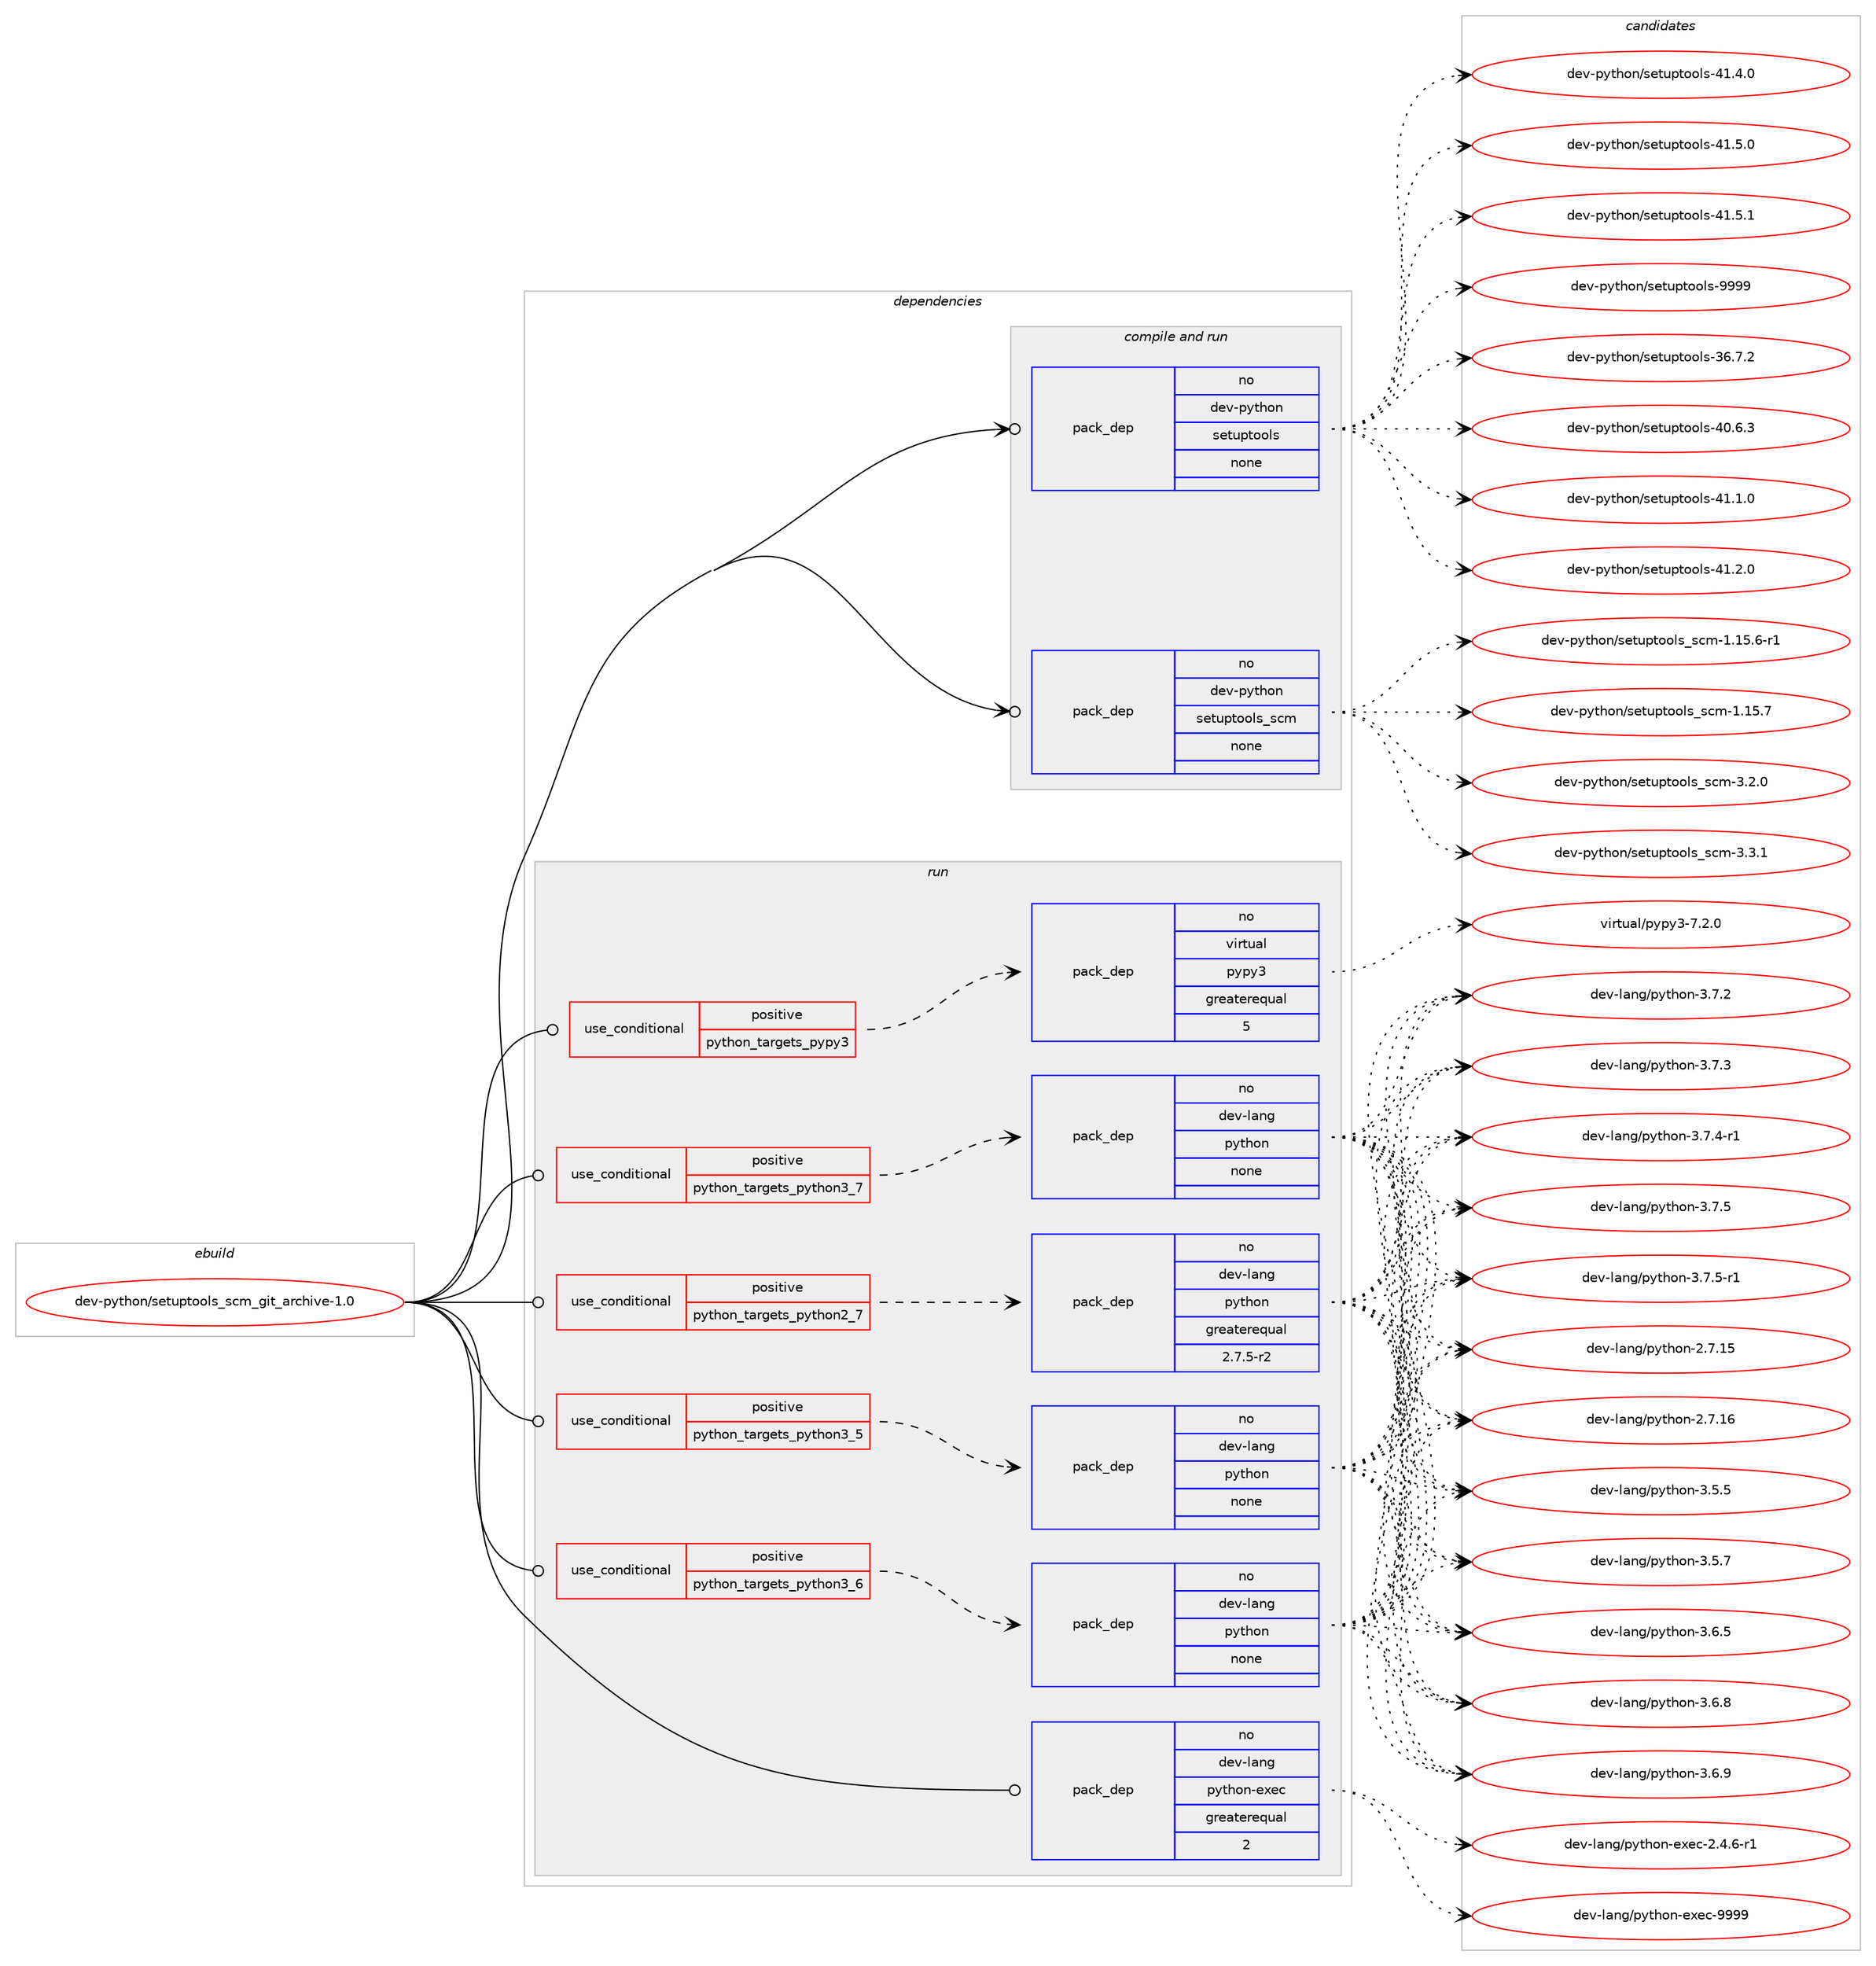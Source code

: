 digraph prolog {

# *************
# Graph options
# *************

newrank=true;
concentrate=true;
compound=true;
graph [rankdir=LR,fontname=Helvetica,fontsize=10,ranksep=1.5];#, ranksep=2.5, nodesep=0.2];
edge  [arrowhead=vee];
node  [fontname=Helvetica,fontsize=10];

# **********
# The ebuild
# **********

subgraph cluster_leftcol {
color=gray;
rank=same;
label=<<i>ebuild</i>>;
id [label="dev-python/setuptools_scm_git_archive-1.0", color=red, width=4, href="../dev-python/setuptools_scm_git_archive-1.0.svg"];
}

# ****************
# The dependencies
# ****************

subgraph cluster_midcol {
color=gray;
label=<<i>dependencies</i>>;
subgraph cluster_compile {
fillcolor="#eeeeee";
style=filled;
label=<<i>compile</i>>;
}
subgraph cluster_compileandrun {
fillcolor="#eeeeee";
style=filled;
label=<<i>compile and run</i>>;
subgraph pack475918 {
dependency637102 [label=<<TABLE BORDER="0" CELLBORDER="1" CELLSPACING="0" CELLPADDING="4" WIDTH="220"><TR><TD ROWSPAN="6" CELLPADDING="30">pack_dep</TD></TR><TR><TD WIDTH="110">no</TD></TR><TR><TD>dev-python</TD></TR><TR><TD>setuptools</TD></TR><TR><TD>none</TD></TR><TR><TD></TD></TR></TABLE>>, shape=none, color=blue];
}
id:e -> dependency637102:w [weight=20,style="solid",arrowhead="odotvee"];
subgraph pack475919 {
dependency637103 [label=<<TABLE BORDER="0" CELLBORDER="1" CELLSPACING="0" CELLPADDING="4" WIDTH="220"><TR><TD ROWSPAN="6" CELLPADDING="30">pack_dep</TD></TR><TR><TD WIDTH="110">no</TD></TR><TR><TD>dev-python</TD></TR><TR><TD>setuptools_scm</TD></TR><TR><TD>none</TD></TR><TR><TD></TD></TR></TABLE>>, shape=none, color=blue];
}
id:e -> dependency637103:w [weight=20,style="solid",arrowhead="odotvee"];
}
subgraph cluster_run {
fillcolor="#eeeeee";
style=filled;
label=<<i>run</i>>;
subgraph cond149303 {
dependency637104 [label=<<TABLE BORDER="0" CELLBORDER="1" CELLSPACING="0" CELLPADDING="4"><TR><TD ROWSPAN="3" CELLPADDING="10">use_conditional</TD></TR><TR><TD>positive</TD></TR><TR><TD>python_targets_pypy3</TD></TR></TABLE>>, shape=none, color=red];
subgraph pack475920 {
dependency637105 [label=<<TABLE BORDER="0" CELLBORDER="1" CELLSPACING="0" CELLPADDING="4" WIDTH="220"><TR><TD ROWSPAN="6" CELLPADDING="30">pack_dep</TD></TR><TR><TD WIDTH="110">no</TD></TR><TR><TD>virtual</TD></TR><TR><TD>pypy3</TD></TR><TR><TD>greaterequal</TD></TR><TR><TD>5</TD></TR></TABLE>>, shape=none, color=blue];
}
dependency637104:e -> dependency637105:w [weight=20,style="dashed",arrowhead="vee"];
}
id:e -> dependency637104:w [weight=20,style="solid",arrowhead="odot"];
subgraph cond149304 {
dependency637106 [label=<<TABLE BORDER="0" CELLBORDER="1" CELLSPACING="0" CELLPADDING="4"><TR><TD ROWSPAN="3" CELLPADDING="10">use_conditional</TD></TR><TR><TD>positive</TD></TR><TR><TD>python_targets_python2_7</TD></TR></TABLE>>, shape=none, color=red];
subgraph pack475921 {
dependency637107 [label=<<TABLE BORDER="0" CELLBORDER="1" CELLSPACING="0" CELLPADDING="4" WIDTH="220"><TR><TD ROWSPAN="6" CELLPADDING="30">pack_dep</TD></TR><TR><TD WIDTH="110">no</TD></TR><TR><TD>dev-lang</TD></TR><TR><TD>python</TD></TR><TR><TD>greaterequal</TD></TR><TR><TD>2.7.5-r2</TD></TR></TABLE>>, shape=none, color=blue];
}
dependency637106:e -> dependency637107:w [weight=20,style="dashed",arrowhead="vee"];
}
id:e -> dependency637106:w [weight=20,style="solid",arrowhead="odot"];
subgraph cond149305 {
dependency637108 [label=<<TABLE BORDER="0" CELLBORDER="1" CELLSPACING="0" CELLPADDING="4"><TR><TD ROWSPAN="3" CELLPADDING="10">use_conditional</TD></TR><TR><TD>positive</TD></TR><TR><TD>python_targets_python3_5</TD></TR></TABLE>>, shape=none, color=red];
subgraph pack475922 {
dependency637109 [label=<<TABLE BORDER="0" CELLBORDER="1" CELLSPACING="0" CELLPADDING="4" WIDTH="220"><TR><TD ROWSPAN="6" CELLPADDING="30">pack_dep</TD></TR><TR><TD WIDTH="110">no</TD></TR><TR><TD>dev-lang</TD></TR><TR><TD>python</TD></TR><TR><TD>none</TD></TR><TR><TD></TD></TR></TABLE>>, shape=none, color=blue];
}
dependency637108:e -> dependency637109:w [weight=20,style="dashed",arrowhead="vee"];
}
id:e -> dependency637108:w [weight=20,style="solid",arrowhead="odot"];
subgraph cond149306 {
dependency637110 [label=<<TABLE BORDER="0" CELLBORDER="1" CELLSPACING="0" CELLPADDING="4"><TR><TD ROWSPAN="3" CELLPADDING="10">use_conditional</TD></TR><TR><TD>positive</TD></TR><TR><TD>python_targets_python3_6</TD></TR></TABLE>>, shape=none, color=red];
subgraph pack475923 {
dependency637111 [label=<<TABLE BORDER="0" CELLBORDER="1" CELLSPACING="0" CELLPADDING="4" WIDTH="220"><TR><TD ROWSPAN="6" CELLPADDING="30">pack_dep</TD></TR><TR><TD WIDTH="110">no</TD></TR><TR><TD>dev-lang</TD></TR><TR><TD>python</TD></TR><TR><TD>none</TD></TR><TR><TD></TD></TR></TABLE>>, shape=none, color=blue];
}
dependency637110:e -> dependency637111:w [weight=20,style="dashed",arrowhead="vee"];
}
id:e -> dependency637110:w [weight=20,style="solid",arrowhead="odot"];
subgraph cond149307 {
dependency637112 [label=<<TABLE BORDER="0" CELLBORDER="1" CELLSPACING="0" CELLPADDING="4"><TR><TD ROWSPAN="3" CELLPADDING="10">use_conditional</TD></TR><TR><TD>positive</TD></TR><TR><TD>python_targets_python3_7</TD></TR></TABLE>>, shape=none, color=red];
subgraph pack475924 {
dependency637113 [label=<<TABLE BORDER="0" CELLBORDER="1" CELLSPACING="0" CELLPADDING="4" WIDTH="220"><TR><TD ROWSPAN="6" CELLPADDING="30">pack_dep</TD></TR><TR><TD WIDTH="110">no</TD></TR><TR><TD>dev-lang</TD></TR><TR><TD>python</TD></TR><TR><TD>none</TD></TR><TR><TD></TD></TR></TABLE>>, shape=none, color=blue];
}
dependency637112:e -> dependency637113:w [weight=20,style="dashed",arrowhead="vee"];
}
id:e -> dependency637112:w [weight=20,style="solid",arrowhead="odot"];
subgraph pack475925 {
dependency637114 [label=<<TABLE BORDER="0" CELLBORDER="1" CELLSPACING="0" CELLPADDING="4" WIDTH="220"><TR><TD ROWSPAN="6" CELLPADDING="30">pack_dep</TD></TR><TR><TD WIDTH="110">no</TD></TR><TR><TD>dev-lang</TD></TR><TR><TD>python-exec</TD></TR><TR><TD>greaterequal</TD></TR><TR><TD>2</TD></TR></TABLE>>, shape=none, color=blue];
}
id:e -> dependency637114:w [weight=20,style="solid",arrowhead="odot"];
}
}

# **************
# The candidates
# **************

subgraph cluster_choices {
rank=same;
color=gray;
label=<<i>candidates</i>>;

subgraph choice475918 {
color=black;
nodesep=1;
choice100101118451121211161041111104711510111611711211611111110811545515446554650 [label="dev-python/setuptools-36.7.2", color=red, width=4,href="../dev-python/setuptools-36.7.2.svg"];
choice100101118451121211161041111104711510111611711211611111110811545524846544651 [label="dev-python/setuptools-40.6.3", color=red, width=4,href="../dev-python/setuptools-40.6.3.svg"];
choice100101118451121211161041111104711510111611711211611111110811545524946494648 [label="dev-python/setuptools-41.1.0", color=red, width=4,href="../dev-python/setuptools-41.1.0.svg"];
choice100101118451121211161041111104711510111611711211611111110811545524946504648 [label="dev-python/setuptools-41.2.0", color=red, width=4,href="../dev-python/setuptools-41.2.0.svg"];
choice100101118451121211161041111104711510111611711211611111110811545524946524648 [label="dev-python/setuptools-41.4.0", color=red, width=4,href="../dev-python/setuptools-41.4.0.svg"];
choice100101118451121211161041111104711510111611711211611111110811545524946534648 [label="dev-python/setuptools-41.5.0", color=red, width=4,href="../dev-python/setuptools-41.5.0.svg"];
choice100101118451121211161041111104711510111611711211611111110811545524946534649 [label="dev-python/setuptools-41.5.1", color=red, width=4,href="../dev-python/setuptools-41.5.1.svg"];
choice10010111845112121116104111110471151011161171121161111111081154557575757 [label="dev-python/setuptools-9999", color=red, width=4,href="../dev-python/setuptools-9999.svg"];
dependency637102:e -> choice100101118451121211161041111104711510111611711211611111110811545515446554650:w [style=dotted,weight="100"];
dependency637102:e -> choice100101118451121211161041111104711510111611711211611111110811545524846544651:w [style=dotted,weight="100"];
dependency637102:e -> choice100101118451121211161041111104711510111611711211611111110811545524946494648:w [style=dotted,weight="100"];
dependency637102:e -> choice100101118451121211161041111104711510111611711211611111110811545524946504648:w [style=dotted,weight="100"];
dependency637102:e -> choice100101118451121211161041111104711510111611711211611111110811545524946524648:w [style=dotted,weight="100"];
dependency637102:e -> choice100101118451121211161041111104711510111611711211611111110811545524946534648:w [style=dotted,weight="100"];
dependency637102:e -> choice100101118451121211161041111104711510111611711211611111110811545524946534649:w [style=dotted,weight="100"];
dependency637102:e -> choice10010111845112121116104111110471151011161171121161111111081154557575757:w [style=dotted,weight="100"];
}
subgraph choice475919 {
color=black;
nodesep=1;
choice10010111845112121116104111110471151011161171121161111111081159511599109454946495346544511449 [label="dev-python/setuptools_scm-1.15.6-r1", color=red, width=4,href="../dev-python/setuptools_scm-1.15.6-r1.svg"];
choice1001011184511212111610411111047115101116117112116111111108115951159910945494649534655 [label="dev-python/setuptools_scm-1.15.7", color=red, width=4,href="../dev-python/setuptools_scm-1.15.7.svg"];
choice10010111845112121116104111110471151011161171121161111111081159511599109455146504648 [label="dev-python/setuptools_scm-3.2.0", color=red, width=4,href="../dev-python/setuptools_scm-3.2.0.svg"];
choice10010111845112121116104111110471151011161171121161111111081159511599109455146514649 [label="dev-python/setuptools_scm-3.3.1", color=red, width=4,href="../dev-python/setuptools_scm-3.3.1.svg"];
dependency637103:e -> choice10010111845112121116104111110471151011161171121161111111081159511599109454946495346544511449:w [style=dotted,weight="100"];
dependency637103:e -> choice1001011184511212111610411111047115101116117112116111111108115951159910945494649534655:w [style=dotted,weight="100"];
dependency637103:e -> choice10010111845112121116104111110471151011161171121161111111081159511599109455146504648:w [style=dotted,weight="100"];
dependency637103:e -> choice10010111845112121116104111110471151011161171121161111111081159511599109455146514649:w [style=dotted,weight="100"];
}
subgraph choice475920 {
color=black;
nodesep=1;
choice118105114116117971084711212111212151455546504648 [label="virtual/pypy3-7.2.0", color=red, width=4,href="../virtual/pypy3-7.2.0.svg"];
dependency637105:e -> choice118105114116117971084711212111212151455546504648:w [style=dotted,weight="100"];
}
subgraph choice475921 {
color=black;
nodesep=1;
choice10010111845108971101034711212111610411111045504655464953 [label="dev-lang/python-2.7.15", color=red, width=4,href="../dev-lang/python-2.7.15.svg"];
choice10010111845108971101034711212111610411111045504655464954 [label="dev-lang/python-2.7.16", color=red, width=4,href="../dev-lang/python-2.7.16.svg"];
choice100101118451089711010347112121116104111110455146534653 [label="dev-lang/python-3.5.5", color=red, width=4,href="../dev-lang/python-3.5.5.svg"];
choice100101118451089711010347112121116104111110455146534655 [label="dev-lang/python-3.5.7", color=red, width=4,href="../dev-lang/python-3.5.7.svg"];
choice100101118451089711010347112121116104111110455146544653 [label="dev-lang/python-3.6.5", color=red, width=4,href="../dev-lang/python-3.6.5.svg"];
choice100101118451089711010347112121116104111110455146544656 [label="dev-lang/python-3.6.8", color=red, width=4,href="../dev-lang/python-3.6.8.svg"];
choice100101118451089711010347112121116104111110455146544657 [label="dev-lang/python-3.6.9", color=red, width=4,href="../dev-lang/python-3.6.9.svg"];
choice100101118451089711010347112121116104111110455146554650 [label="dev-lang/python-3.7.2", color=red, width=4,href="../dev-lang/python-3.7.2.svg"];
choice100101118451089711010347112121116104111110455146554651 [label="dev-lang/python-3.7.3", color=red, width=4,href="../dev-lang/python-3.7.3.svg"];
choice1001011184510897110103471121211161041111104551465546524511449 [label="dev-lang/python-3.7.4-r1", color=red, width=4,href="../dev-lang/python-3.7.4-r1.svg"];
choice100101118451089711010347112121116104111110455146554653 [label="dev-lang/python-3.7.5", color=red, width=4,href="../dev-lang/python-3.7.5.svg"];
choice1001011184510897110103471121211161041111104551465546534511449 [label="dev-lang/python-3.7.5-r1", color=red, width=4,href="../dev-lang/python-3.7.5-r1.svg"];
dependency637107:e -> choice10010111845108971101034711212111610411111045504655464953:w [style=dotted,weight="100"];
dependency637107:e -> choice10010111845108971101034711212111610411111045504655464954:w [style=dotted,weight="100"];
dependency637107:e -> choice100101118451089711010347112121116104111110455146534653:w [style=dotted,weight="100"];
dependency637107:e -> choice100101118451089711010347112121116104111110455146534655:w [style=dotted,weight="100"];
dependency637107:e -> choice100101118451089711010347112121116104111110455146544653:w [style=dotted,weight="100"];
dependency637107:e -> choice100101118451089711010347112121116104111110455146544656:w [style=dotted,weight="100"];
dependency637107:e -> choice100101118451089711010347112121116104111110455146544657:w [style=dotted,weight="100"];
dependency637107:e -> choice100101118451089711010347112121116104111110455146554650:w [style=dotted,weight="100"];
dependency637107:e -> choice100101118451089711010347112121116104111110455146554651:w [style=dotted,weight="100"];
dependency637107:e -> choice1001011184510897110103471121211161041111104551465546524511449:w [style=dotted,weight="100"];
dependency637107:e -> choice100101118451089711010347112121116104111110455146554653:w [style=dotted,weight="100"];
dependency637107:e -> choice1001011184510897110103471121211161041111104551465546534511449:w [style=dotted,weight="100"];
}
subgraph choice475922 {
color=black;
nodesep=1;
choice10010111845108971101034711212111610411111045504655464953 [label="dev-lang/python-2.7.15", color=red, width=4,href="../dev-lang/python-2.7.15.svg"];
choice10010111845108971101034711212111610411111045504655464954 [label="dev-lang/python-2.7.16", color=red, width=4,href="../dev-lang/python-2.7.16.svg"];
choice100101118451089711010347112121116104111110455146534653 [label="dev-lang/python-3.5.5", color=red, width=4,href="../dev-lang/python-3.5.5.svg"];
choice100101118451089711010347112121116104111110455146534655 [label="dev-lang/python-3.5.7", color=red, width=4,href="../dev-lang/python-3.5.7.svg"];
choice100101118451089711010347112121116104111110455146544653 [label="dev-lang/python-3.6.5", color=red, width=4,href="../dev-lang/python-3.6.5.svg"];
choice100101118451089711010347112121116104111110455146544656 [label="dev-lang/python-3.6.8", color=red, width=4,href="../dev-lang/python-3.6.8.svg"];
choice100101118451089711010347112121116104111110455146544657 [label="dev-lang/python-3.6.9", color=red, width=4,href="../dev-lang/python-3.6.9.svg"];
choice100101118451089711010347112121116104111110455146554650 [label="dev-lang/python-3.7.2", color=red, width=4,href="../dev-lang/python-3.7.2.svg"];
choice100101118451089711010347112121116104111110455146554651 [label="dev-lang/python-3.7.3", color=red, width=4,href="../dev-lang/python-3.7.3.svg"];
choice1001011184510897110103471121211161041111104551465546524511449 [label="dev-lang/python-3.7.4-r1", color=red, width=4,href="../dev-lang/python-3.7.4-r1.svg"];
choice100101118451089711010347112121116104111110455146554653 [label="dev-lang/python-3.7.5", color=red, width=4,href="../dev-lang/python-3.7.5.svg"];
choice1001011184510897110103471121211161041111104551465546534511449 [label="dev-lang/python-3.7.5-r1", color=red, width=4,href="../dev-lang/python-3.7.5-r1.svg"];
dependency637109:e -> choice10010111845108971101034711212111610411111045504655464953:w [style=dotted,weight="100"];
dependency637109:e -> choice10010111845108971101034711212111610411111045504655464954:w [style=dotted,weight="100"];
dependency637109:e -> choice100101118451089711010347112121116104111110455146534653:w [style=dotted,weight="100"];
dependency637109:e -> choice100101118451089711010347112121116104111110455146534655:w [style=dotted,weight="100"];
dependency637109:e -> choice100101118451089711010347112121116104111110455146544653:w [style=dotted,weight="100"];
dependency637109:e -> choice100101118451089711010347112121116104111110455146544656:w [style=dotted,weight="100"];
dependency637109:e -> choice100101118451089711010347112121116104111110455146544657:w [style=dotted,weight="100"];
dependency637109:e -> choice100101118451089711010347112121116104111110455146554650:w [style=dotted,weight="100"];
dependency637109:e -> choice100101118451089711010347112121116104111110455146554651:w [style=dotted,weight="100"];
dependency637109:e -> choice1001011184510897110103471121211161041111104551465546524511449:w [style=dotted,weight="100"];
dependency637109:e -> choice100101118451089711010347112121116104111110455146554653:w [style=dotted,weight="100"];
dependency637109:e -> choice1001011184510897110103471121211161041111104551465546534511449:w [style=dotted,weight="100"];
}
subgraph choice475923 {
color=black;
nodesep=1;
choice10010111845108971101034711212111610411111045504655464953 [label="dev-lang/python-2.7.15", color=red, width=4,href="../dev-lang/python-2.7.15.svg"];
choice10010111845108971101034711212111610411111045504655464954 [label="dev-lang/python-2.7.16", color=red, width=4,href="../dev-lang/python-2.7.16.svg"];
choice100101118451089711010347112121116104111110455146534653 [label="dev-lang/python-3.5.5", color=red, width=4,href="../dev-lang/python-3.5.5.svg"];
choice100101118451089711010347112121116104111110455146534655 [label="dev-lang/python-3.5.7", color=red, width=4,href="../dev-lang/python-3.5.7.svg"];
choice100101118451089711010347112121116104111110455146544653 [label="dev-lang/python-3.6.5", color=red, width=4,href="../dev-lang/python-3.6.5.svg"];
choice100101118451089711010347112121116104111110455146544656 [label="dev-lang/python-3.6.8", color=red, width=4,href="../dev-lang/python-3.6.8.svg"];
choice100101118451089711010347112121116104111110455146544657 [label="dev-lang/python-3.6.9", color=red, width=4,href="../dev-lang/python-3.6.9.svg"];
choice100101118451089711010347112121116104111110455146554650 [label="dev-lang/python-3.7.2", color=red, width=4,href="../dev-lang/python-3.7.2.svg"];
choice100101118451089711010347112121116104111110455146554651 [label="dev-lang/python-3.7.3", color=red, width=4,href="../dev-lang/python-3.7.3.svg"];
choice1001011184510897110103471121211161041111104551465546524511449 [label="dev-lang/python-3.7.4-r1", color=red, width=4,href="../dev-lang/python-3.7.4-r1.svg"];
choice100101118451089711010347112121116104111110455146554653 [label="dev-lang/python-3.7.5", color=red, width=4,href="../dev-lang/python-3.7.5.svg"];
choice1001011184510897110103471121211161041111104551465546534511449 [label="dev-lang/python-3.7.5-r1", color=red, width=4,href="../dev-lang/python-3.7.5-r1.svg"];
dependency637111:e -> choice10010111845108971101034711212111610411111045504655464953:w [style=dotted,weight="100"];
dependency637111:e -> choice10010111845108971101034711212111610411111045504655464954:w [style=dotted,weight="100"];
dependency637111:e -> choice100101118451089711010347112121116104111110455146534653:w [style=dotted,weight="100"];
dependency637111:e -> choice100101118451089711010347112121116104111110455146534655:w [style=dotted,weight="100"];
dependency637111:e -> choice100101118451089711010347112121116104111110455146544653:w [style=dotted,weight="100"];
dependency637111:e -> choice100101118451089711010347112121116104111110455146544656:w [style=dotted,weight="100"];
dependency637111:e -> choice100101118451089711010347112121116104111110455146544657:w [style=dotted,weight="100"];
dependency637111:e -> choice100101118451089711010347112121116104111110455146554650:w [style=dotted,weight="100"];
dependency637111:e -> choice100101118451089711010347112121116104111110455146554651:w [style=dotted,weight="100"];
dependency637111:e -> choice1001011184510897110103471121211161041111104551465546524511449:w [style=dotted,weight="100"];
dependency637111:e -> choice100101118451089711010347112121116104111110455146554653:w [style=dotted,weight="100"];
dependency637111:e -> choice1001011184510897110103471121211161041111104551465546534511449:w [style=dotted,weight="100"];
}
subgraph choice475924 {
color=black;
nodesep=1;
choice10010111845108971101034711212111610411111045504655464953 [label="dev-lang/python-2.7.15", color=red, width=4,href="../dev-lang/python-2.7.15.svg"];
choice10010111845108971101034711212111610411111045504655464954 [label="dev-lang/python-2.7.16", color=red, width=4,href="../dev-lang/python-2.7.16.svg"];
choice100101118451089711010347112121116104111110455146534653 [label="dev-lang/python-3.5.5", color=red, width=4,href="../dev-lang/python-3.5.5.svg"];
choice100101118451089711010347112121116104111110455146534655 [label="dev-lang/python-3.5.7", color=red, width=4,href="../dev-lang/python-3.5.7.svg"];
choice100101118451089711010347112121116104111110455146544653 [label="dev-lang/python-3.6.5", color=red, width=4,href="../dev-lang/python-3.6.5.svg"];
choice100101118451089711010347112121116104111110455146544656 [label="dev-lang/python-3.6.8", color=red, width=4,href="../dev-lang/python-3.6.8.svg"];
choice100101118451089711010347112121116104111110455146544657 [label="dev-lang/python-3.6.9", color=red, width=4,href="../dev-lang/python-3.6.9.svg"];
choice100101118451089711010347112121116104111110455146554650 [label="dev-lang/python-3.7.2", color=red, width=4,href="../dev-lang/python-3.7.2.svg"];
choice100101118451089711010347112121116104111110455146554651 [label="dev-lang/python-3.7.3", color=red, width=4,href="../dev-lang/python-3.7.3.svg"];
choice1001011184510897110103471121211161041111104551465546524511449 [label="dev-lang/python-3.7.4-r1", color=red, width=4,href="../dev-lang/python-3.7.4-r1.svg"];
choice100101118451089711010347112121116104111110455146554653 [label="dev-lang/python-3.7.5", color=red, width=4,href="../dev-lang/python-3.7.5.svg"];
choice1001011184510897110103471121211161041111104551465546534511449 [label="dev-lang/python-3.7.5-r1", color=red, width=4,href="../dev-lang/python-3.7.5-r1.svg"];
dependency637113:e -> choice10010111845108971101034711212111610411111045504655464953:w [style=dotted,weight="100"];
dependency637113:e -> choice10010111845108971101034711212111610411111045504655464954:w [style=dotted,weight="100"];
dependency637113:e -> choice100101118451089711010347112121116104111110455146534653:w [style=dotted,weight="100"];
dependency637113:e -> choice100101118451089711010347112121116104111110455146534655:w [style=dotted,weight="100"];
dependency637113:e -> choice100101118451089711010347112121116104111110455146544653:w [style=dotted,weight="100"];
dependency637113:e -> choice100101118451089711010347112121116104111110455146544656:w [style=dotted,weight="100"];
dependency637113:e -> choice100101118451089711010347112121116104111110455146544657:w [style=dotted,weight="100"];
dependency637113:e -> choice100101118451089711010347112121116104111110455146554650:w [style=dotted,weight="100"];
dependency637113:e -> choice100101118451089711010347112121116104111110455146554651:w [style=dotted,weight="100"];
dependency637113:e -> choice1001011184510897110103471121211161041111104551465546524511449:w [style=dotted,weight="100"];
dependency637113:e -> choice100101118451089711010347112121116104111110455146554653:w [style=dotted,weight="100"];
dependency637113:e -> choice1001011184510897110103471121211161041111104551465546534511449:w [style=dotted,weight="100"];
}
subgraph choice475925 {
color=black;
nodesep=1;
choice10010111845108971101034711212111610411111045101120101994550465246544511449 [label="dev-lang/python-exec-2.4.6-r1", color=red, width=4,href="../dev-lang/python-exec-2.4.6-r1.svg"];
choice10010111845108971101034711212111610411111045101120101994557575757 [label="dev-lang/python-exec-9999", color=red, width=4,href="../dev-lang/python-exec-9999.svg"];
dependency637114:e -> choice10010111845108971101034711212111610411111045101120101994550465246544511449:w [style=dotted,weight="100"];
dependency637114:e -> choice10010111845108971101034711212111610411111045101120101994557575757:w [style=dotted,weight="100"];
}
}

}
